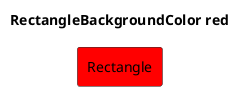 @startuml
'!include ../../../plantuml-styles/plantuml-ae-skinparam-ex.iuml

skinparam RectangleBackgroundColor red

title RectangleBackgroundColor red

rectangle Rectangle
@enduml
